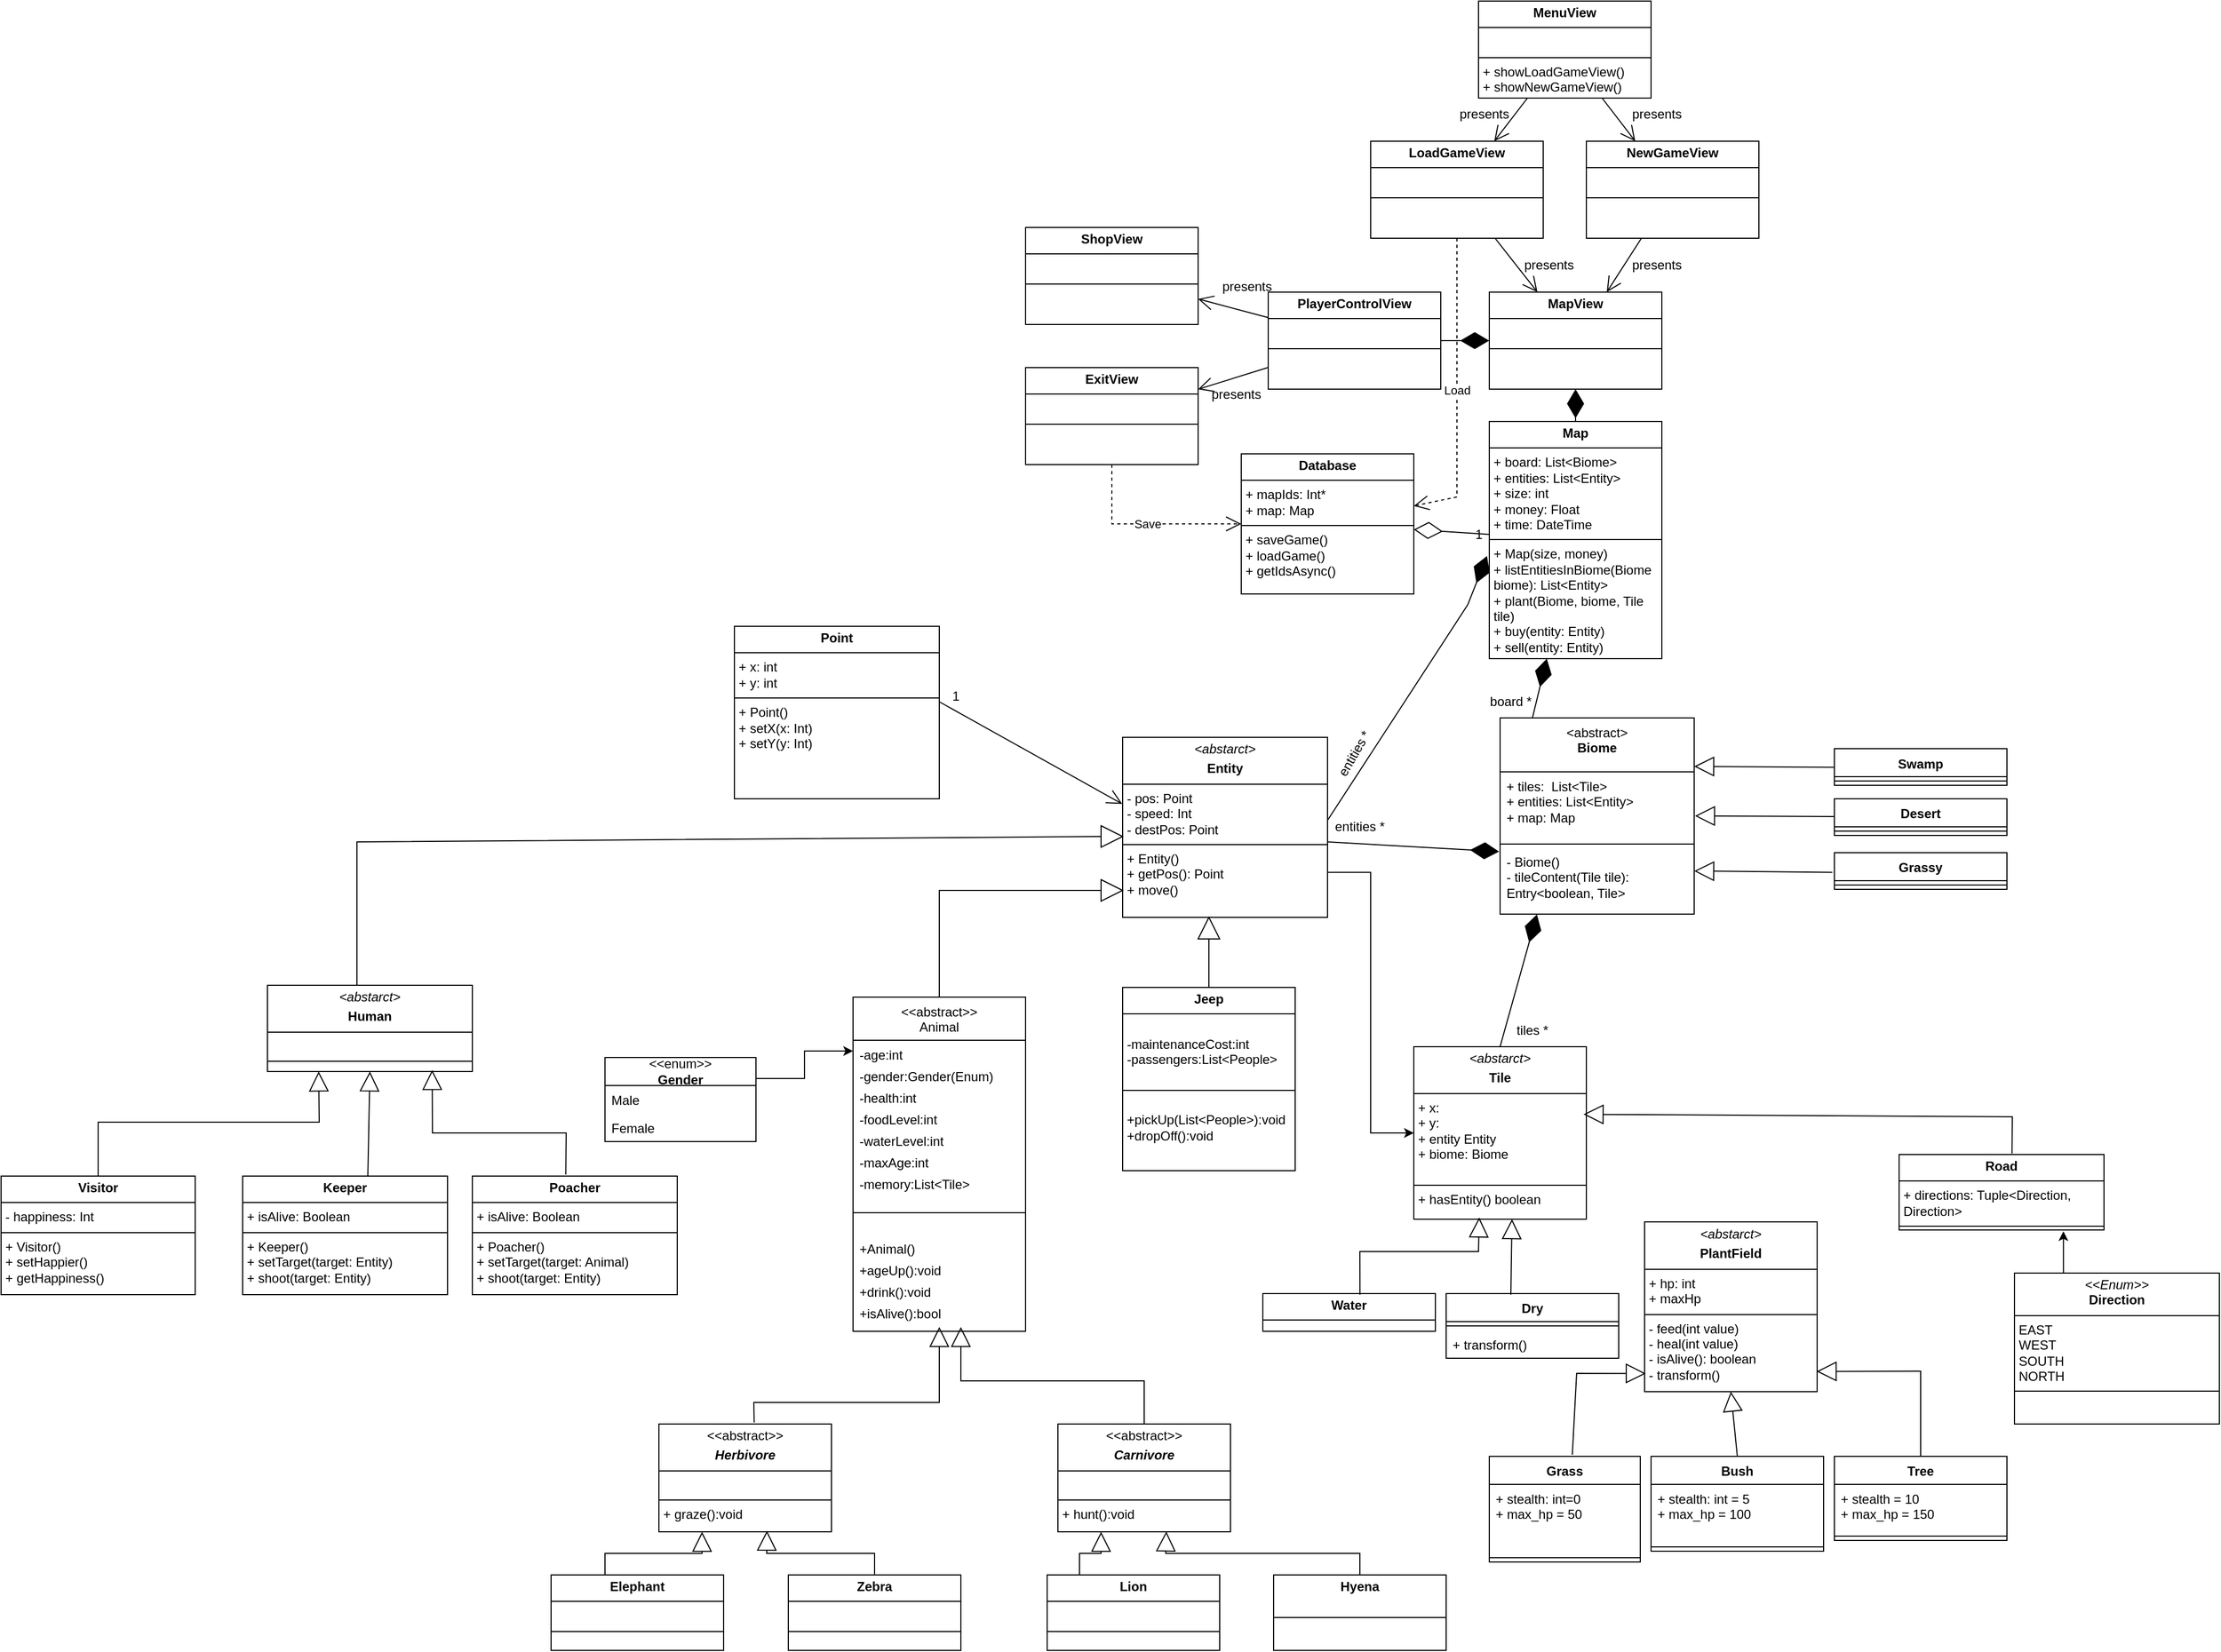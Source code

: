 <mxfile version="26.0.16">
  <diagram name="1 oldal" id="ep9b225kRsbNhc0lqnvG">
    <mxGraphModel dx="2776" dy="1881" grid="1" gridSize="10" guides="1" tooltips="1" connect="1" arrows="1" fold="1" page="1" pageScale="1" pageWidth="827" pageHeight="1169" math="0" shadow="0">
      <root>
        <mxCell id="0" />
        <mxCell id="1" parent="0" />
        <mxCell id="odKOxgNMxmCA9S5rexNY-2" value="&lt;p style=&quot;margin:0px;margin-top:4px;text-align:center;&quot;&gt;&lt;b&gt;Map&lt;/b&gt;&lt;/p&gt;&lt;hr size=&quot;1&quot; style=&quot;border-style:solid;&quot;&gt;&lt;p style=&quot;margin:0px;margin-left:4px;&quot;&gt;+ board: List&amp;lt;Biome&amp;gt;&lt;/p&gt;&lt;p style=&quot;margin:0px;margin-left:4px;&quot;&gt;+ entities: List&amp;lt;Entity&amp;gt;&lt;/p&gt;&lt;p style=&quot;margin:0px;margin-left:4px;&quot;&gt;+ size: int&lt;/p&gt;&lt;p style=&quot;margin:0px;margin-left:4px;&quot;&gt;+ money: Float&lt;/p&gt;&lt;p style=&quot;margin:0px;margin-left:4px;&quot;&gt;+ time: DateTime&lt;/p&gt;&lt;hr size=&quot;1&quot; style=&quot;border-style:solid;&quot;&gt;&lt;p style=&quot;margin:0px;margin-left:4px;&quot;&gt;+ Map(size, money)&lt;/p&gt;&lt;p style=&quot;margin:0px;margin-left:4px;&quot;&gt;+ listEntitiesInBiome(Biome biome): List&amp;lt;Entity&amp;gt;&lt;/p&gt;&lt;p style=&quot;margin:0px;margin-left:4px;&quot;&gt;+ plant(Biome, biome, Tile tile)&lt;/p&gt;&lt;p style=&quot;margin:0px;margin-left:4px;&quot;&gt;+ buy(entity: Entity)&lt;/p&gt;&lt;p style=&quot;margin:0px;margin-left:4px;&quot;&gt;+ sell(entity: Entity)&lt;/p&gt;" style="verticalAlign=top;align=left;overflow=fill;html=1;whiteSpace=wrap;" parent="1" vertex="1">
          <mxGeometry x="150" y="-110" width="160" height="220" as="geometry" />
        </mxCell>
        <mxCell id="odKOxgNMxmCA9S5rexNY-7" value="&lt;span style=&quot;font-weight: normal;&quot;&gt;&amp;lt;abstract&amp;gt;&lt;/span&gt;&lt;div&gt;Biome&lt;/div&gt;" style="swimlane;fontStyle=1;align=center;verticalAlign=top;childLayout=stackLayout;horizontal=1;startSize=50;horizontalStack=0;resizeParent=1;resizeParentMax=0;resizeLast=0;collapsible=1;marginBottom=0;whiteSpace=wrap;html=1;" parent="1" vertex="1">
          <mxGeometry x="160" y="165" width="180" height="182" as="geometry" />
        </mxCell>
        <mxCell id="odKOxgNMxmCA9S5rexNY-40" value="" style="endArrow=diamondThin;endFill=1;endSize=24;html=1;rounded=0;" parent="odKOxgNMxmCA9S5rexNY-7" edge="1" target="odKOxgNMxmCA9S5rexNY-2">
          <mxGeometry width="160" relative="1" as="geometry">
            <mxPoint x="30" as="sourcePoint" />
            <mxPoint x="30" y="-75" as="targetPoint" />
          </mxGeometry>
        </mxCell>
        <mxCell id="odKOxgNMxmCA9S5rexNY-8" value="+ tiles:&amp;nbsp; List&amp;lt;Tile&amp;gt;&lt;div&gt;+ entities: List&amp;lt;Entity&amp;gt;&lt;/div&gt;&lt;div&gt;+ map: Map&lt;br&gt;&lt;div&gt;&amp;nbsp;&lt;/div&gt;&lt;/div&gt;" style="text;strokeColor=none;fillColor=none;align=left;verticalAlign=top;spacingLeft=4;spacingRight=4;overflow=hidden;rotatable=0;points=[[0,0.5],[1,0.5]];portConstraint=eastwest;whiteSpace=wrap;html=1;" parent="odKOxgNMxmCA9S5rexNY-7" vertex="1">
          <mxGeometry y="50" width="180" height="64" as="geometry" />
        </mxCell>
        <mxCell id="odKOxgNMxmCA9S5rexNY-9" value="" style="line;strokeWidth=1;fillColor=none;align=left;verticalAlign=middle;spacingTop=-1;spacingLeft=3;spacingRight=3;rotatable=0;labelPosition=right;points=[];portConstraint=eastwest;strokeColor=inherit;" parent="odKOxgNMxmCA9S5rexNY-7" vertex="1">
          <mxGeometry y="114" width="180" height="6" as="geometry" />
        </mxCell>
        <mxCell id="odKOxgNMxmCA9S5rexNY-10" value="&lt;div&gt;- Biome()&lt;/div&gt;- tileContent(Tile tile): Entry&amp;lt;boolean, Tile&amp;gt;&lt;div&gt;&lt;div&gt;&lt;div&gt;&lt;br&gt;&lt;/div&gt;&lt;/div&gt;&lt;/div&gt;" style="text;strokeColor=none;fillColor=none;align=left;verticalAlign=top;spacingLeft=4;spacingRight=4;overflow=hidden;rotatable=0;points=[[0,0.5],[1,0.5]];portConstraint=eastwest;whiteSpace=wrap;html=1;" parent="odKOxgNMxmCA9S5rexNY-7" vertex="1">
          <mxGeometry y="120" width="180" height="62" as="geometry" />
        </mxCell>
        <mxCell id="odKOxgNMxmCA9S5rexNY-11" value="Grassy" style="swimlane;fontStyle=1;align=center;verticalAlign=top;childLayout=stackLayout;horizontal=1;startSize=26;horizontalStack=0;resizeParent=1;resizeParentMax=0;resizeLast=0;collapsible=1;marginBottom=0;whiteSpace=wrap;html=1;" parent="1" vertex="1">
          <mxGeometry x="470" y="290" width="160" height="34" as="geometry" />
        </mxCell>
        <mxCell id="odKOxgNMxmCA9S5rexNY-13" value="" style="line;strokeWidth=1;fillColor=none;align=left;verticalAlign=middle;spacingTop=-1;spacingLeft=3;spacingRight=3;rotatable=0;labelPosition=right;points=[];portConstraint=eastwest;strokeColor=inherit;" parent="odKOxgNMxmCA9S5rexNY-11" vertex="1">
          <mxGeometry y="26" width="160" height="8" as="geometry" />
        </mxCell>
        <mxCell id="odKOxgNMxmCA9S5rexNY-15" value="Desert" style="swimlane;fontStyle=1;align=center;verticalAlign=top;childLayout=stackLayout;horizontal=1;startSize=26;horizontalStack=0;resizeParent=1;resizeParentMax=0;resizeLast=0;collapsible=1;marginBottom=0;whiteSpace=wrap;html=1;" parent="1" vertex="1">
          <mxGeometry x="470" y="240" width="160" height="34" as="geometry">
            <mxRectangle x="470" y="240" width="80" height="30" as="alternateBounds" />
          </mxGeometry>
        </mxCell>
        <mxCell id="odKOxgNMxmCA9S5rexNY-17" value="" style="line;strokeWidth=1;fillColor=none;align=left;verticalAlign=middle;spacingTop=-1;spacingLeft=3;spacingRight=3;rotatable=0;labelPosition=right;points=[];portConstraint=eastwest;strokeColor=inherit;" parent="odKOxgNMxmCA9S5rexNY-15" vertex="1">
          <mxGeometry y="26" width="160" height="8" as="geometry" />
        </mxCell>
        <mxCell id="odKOxgNMxmCA9S5rexNY-19" value="Swamp" style="swimlane;fontStyle=1;align=center;verticalAlign=top;childLayout=stackLayout;horizontal=1;startSize=26;horizontalStack=0;resizeParent=1;resizeParentMax=0;resizeLast=0;collapsible=1;marginBottom=0;whiteSpace=wrap;html=1;" parent="1" vertex="1">
          <mxGeometry x="470" y="193.5" width="160" height="34" as="geometry" />
        </mxCell>
        <mxCell id="odKOxgNMxmCA9S5rexNY-21" value="" style="line;strokeWidth=1;fillColor=none;align=left;verticalAlign=middle;spacingTop=-1;spacingLeft=3;spacingRight=3;rotatable=0;labelPosition=right;points=[];portConstraint=eastwest;strokeColor=inherit;" parent="odKOxgNMxmCA9S5rexNY-19" vertex="1">
          <mxGeometry y="26" width="160" height="8" as="geometry" />
        </mxCell>
        <mxCell id="odKOxgNMxmCA9S5rexNY-26" value="&lt;p style=&quot;margin:0px;margin-top:4px;text-align:center;&quot;&gt;&lt;i style=&quot;background-color: transparent; color: light-dark(rgb(0, 0, 0), rgb(255, 255, 255));&quot;&gt;&amp;lt;abstarct&amp;gt;&lt;/i&gt;&lt;/p&gt;&lt;p style=&quot;margin:0px;margin-top:4px;text-align:center;&quot;&gt;&lt;b&gt;Tile&lt;/b&gt;&lt;/p&gt;&lt;hr size=&quot;1&quot; style=&quot;border-style:solid;&quot;&gt;&lt;p style=&quot;margin:0px;margin-left:4px;&quot;&gt;+ x:&amp;nbsp;&lt;/p&gt;&lt;p style=&quot;margin:0px;margin-left:4px;&quot;&gt;+ y:&amp;nbsp;&lt;/p&gt;&lt;p style=&quot;margin:0px;margin-left:4px;&quot;&gt;+ entity Entity&lt;/p&gt;&lt;p style=&quot;margin:0px;margin-left:4px;&quot;&gt;+ biome: Biome&lt;/p&gt;&lt;p style=&quot;margin:0px;margin-left:4px;&quot;&gt;&lt;br&gt;&lt;/p&gt;&lt;hr size=&quot;1&quot; style=&quot;border-style:solid;&quot;&gt;&lt;p style=&quot;margin:0px;margin-left:4px;&quot;&gt;+ hasEntity() boolean&lt;span style=&quot;background-color: transparent; color: light-dark(rgb(0, 0, 0), rgb(255, 255, 255));&quot;&gt;&amp;nbsp;&lt;/span&gt;&lt;/p&gt;" style="verticalAlign=top;align=left;overflow=fill;html=1;whiteSpace=wrap;" parent="1" vertex="1">
          <mxGeometry x="80" y="470" width="160" height="160" as="geometry" />
        </mxCell>
        <mxCell id="odKOxgNMxmCA9S5rexNY-27" value="&lt;p style=&quot;margin:0px;margin-top:4px;text-align:center;&quot;&gt;&lt;i style=&quot;background-color: transparent; color: light-dark(rgb(0, 0, 0), rgb(255, 255, 255));&quot;&gt;&amp;lt;abstarct&amp;gt;&lt;/i&gt;&lt;/p&gt;&lt;p style=&quot;margin:0px;margin-top:4px;text-align:center;&quot;&gt;&lt;b&gt;PlantField&lt;/b&gt;&lt;/p&gt;&lt;hr size=&quot;1&quot; style=&quot;border-style:solid;&quot;&gt;&lt;p style=&quot;margin:0px;margin-left:4px;&quot;&gt;+ hp: int&lt;/p&gt;&lt;p style=&quot;margin:0px;margin-left:4px;&quot;&gt;+ maxHp&lt;/p&gt;&lt;hr size=&quot;1&quot; style=&quot;border-style:solid;&quot;&gt;&lt;p style=&quot;margin:0px;margin-left:4px;&quot;&gt;- feed(int value)&lt;/p&gt;&lt;p style=&quot;margin:0px;margin-left:4px;&quot;&gt;- heal(int value)&lt;/p&gt;&lt;p style=&quot;margin:0px;margin-left:4px;&quot;&gt;- isAlive(): boolean&lt;/p&gt;&lt;p style=&quot;margin:0px;margin-left:4px;&quot;&gt;- transform()&lt;/p&gt;&lt;p style=&quot;margin:0px;margin-left:4px;&quot;&gt;&amp;nbsp;&lt;/p&gt;&lt;p style=&quot;margin:0px;margin-left:4px;&quot;&gt;&lt;br&gt;&lt;/p&gt;" style="verticalAlign=top;align=left;overflow=fill;html=1;whiteSpace=wrap;" parent="1" vertex="1">
          <mxGeometry x="294" y="632.5" width="160" height="157.5" as="geometry" />
        </mxCell>
        <mxCell id="odKOxgNMxmCA9S5rexNY-29" value="&lt;p style=&quot;margin:0px;margin-top:4px;text-align:center;&quot;&gt;&lt;b&gt;Water&lt;/b&gt;&lt;/p&gt;&lt;hr size=&quot;1&quot; style=&quot;border-style:solid;&quot;&gt;&lt;p style=&quot;margin:0px;margin-left:4px;&quot;&gt;&lt;/p&gt;&lt;p style=&quot;margin:0px;margin-left:4px;&quot;&gt;&lt;br&gt;&lt;/p&gt;" style="verticalAlign=top;align=left;overflow=fill;html=1;whiteSpace=wrap;" parent="1" vertex="1">
          <mxGeometry x="-60" y="699" width="160" height="35" as="geometry" />
        </mxCell>
        <mxCell id="odKOxgNMxmCA9S5rexNY-30" value="Dry" style="swimlane;fontStyle=1;align=center;verticalAlign=top;childLayout=stackLayout;horizontal=1;startSize=26;horizontalStack=0;resizeParent=1;resizeParentMax=0;resizeLast=0;collapsible=1;marginBottom=0;whiteSpace=wrap;html=1;" parent="1" vertex="1">
          <mxGeometry x="110" y="699" width="160" height="60" as="geometry" />
        </mxCell>
        <mxCell id="odKOxgNMxmCA9S5rexNY-32" value="" style="line;strokeWidth=1;fillColor=none;align=left;verticalAlign=middle;spacingTop=-1;spacingLeft=3;spacingRight=3;rotatable=0;labelPosition=right;points=[];portConstraint=eastwest;strokeColor=inherit;" parent="odKOxgNMxmCA9S5rexNY-30" vertex="1">
          <mxGeometry y="26" width="160" height="8" as="geometry" />
        </mxCell>
        <mxCell id="odKOxgNMxmCA9S5rexNY-33" value="+ transform()" style="text;strokeColor=none;fillColor=none;align=left;verticalAlign=top;spacingLeft=4;spacingRight=4;overflow=hidden;rotatable=0;points=[[0,0.5],[1,0.5]];portConstraint=eastwest;whiteSpace=wrap;html=1;" parent="odKOxgNMxmCA9S5rexNY-30" vertex="1">
          <mxGeometry y="34" width="160" height="26" as="geometry" />
        </mxCell>
        <mxCell id="odKOxgNMxmCA9S5rexNY-39" value="" style="endArrow=diamondThin;endFill=1;endSize=24;html=1;rounded=0;exitX=0.5;exitY=0;exitDx=0;exitDy=0;entryX=0.19;entryY=1.005;entryDx=0;entryDy=0;entryPerimeter=0;" parent="1" source="odKOxgNMxmCA9S5rexNY-26" target="odKOxgNMxmCA9S5rexNY-10" edge="1">
          <mxGeometry width="160" relative="1" as="geometry">
            <mxPoint x="180" y="360" as="sourcePoint" />
            <mxPoint x="320" y="245" as="targetPoint" />
          </mxGeometry>
        </mxCell>
        <mxCell id="gPjoeom-E5kTU239pR5F-1" value="Grass" style="swimlane;fontStyle=1;align=center;verticalAlign=top;childLayout=stackLayout;horizontal=1;startSize=26;horizontalStack=0;resizeParent=1;resizeParentMax=0;resizeLast=0;collapsible=1;marginBottom=0;whiteSpace=wrap;html=1;" parent="1" vertex="1">
          <mxGeometry x="150" y="850" width="140" height="98" as="geometry" />
        </mxCell>
        <mxCell id="gPjoeom-E5kTU239pR5F-2" value="+ stealth: int=0&lt;div&gt;+ max_hp = 50&lt;/div&gt;" style="text;strokeColor=none;fillColor=none;align=left;verticalAlign=top;spacingLeft=4;spacingRight=4;overflow=hidden;rotatable=0;points=[[0,0.5],[1,0.5]];portConstraint=eastwest;whiteSpace=wrap;html=1;" parent="gPjoeom-E5kTU239pR5F-1" vertex="1">
          <mxGeometry y="26" width="140" height="64" as="geometry" />
        </mxCell>
        <mxCell id="gPjoeom-E5kTU239pR5F-3" value="" style="line;strokeWidth=1;fillColor=none;align=left;verticalAlign=middle;spacingTop=-1;spacingLeft=3;spacingRight=3;rotatable=0;labelPosition=right;points=[];portConstraint=eastwest;strokeColor=inherit;" parent="gPjoeom-E5kTU239pR5F-1" vertex="1">
          <mxGeometry y="90" width="140" height="8" as="geometry" />
        </mxCell>
        <mxCell id="gPjoeom-E5kTU239pR5F-5" value="Bush" style="swimlane;fontStyle=1;align=center;verticalAlign=top;childLayout=stackLayout;horizontal=1;startSize=26;horizontalStack=0;resizeParent=1;resizeParentMax=0;resizeLast=0;collapsible=1;marginBottom=0;whiteSpace=wrap;html=1;" parent="1" vertex="1">
          <mxGeometry x="300" y="850" width="160" height="88" as="geometry" />
        </mxCell>
        <mxCell id="gPjoeom-E5kTU239pR5F-6" value="+ stealth: int = 5&lt;div&gt;+ max_hp = 100&lt;/div&gt;" style="text;strokeColor=none;fillColor=none;align=left;verticalAlign=top;spacingLeft=4;spacingRight=4;overflow=hidden;rotatable=0;points=[[0,0.5],[1,0.5]];portConstraint=eastwest;whiteSpace=wrap;html=1;" parent="gPjoeom-E5kTU239pR5F-5" vertex="1">
          <mxGeometry y="26" width="160" height="54" as="geometry" />
        </mxCell>
        <mxCell id="gPjoeom-E5kTU239pR5F-7" value="" style="line;strokeWidth=1;fillColor=none;align=left;verticalAlign=middle;spacingTop=-1;spacingLeft=3;spacingRight=3;rotatable=0;labelPosition=right;points=[];portConstraint=eastwest;strokeColor=inherit;" parent="gPjoeom-E5kTU239pR5F-5" vertex="1">
          <mxGeometry y="80" width="160" height="8" as="geometry" />
        </mxCell>
        <mxCell id="gPjoeom-E5kTU239pR5F-9" value="Tree" style="swimlane;fontStyle=1;align=center;verticalAlign=top;childLayout=stackLayout;horizontal=1;startSize=26;horizontalStack=0;resizeParent=1;resizeParentMax=0;resizeLast=0;collapsible=1;marginBottom=0;whiteSpace=wrap;html=1;" parent="1" vertex="1">
          <mxGeometry x="470" y="850" width="160" height="78" as="geometry" />
        </mxCell>
        <mxCell id="gPjoeom-E5kTU239pR5F-10" value="+ stealth = 10&lt;div&gt;+ max_hp = 150&lt;/div&gt;" style="text;strokeColor=none;fillColor=none;align=left;verticalAlign=top;spacingLeft=4;spacingRight=4;overflow=hidden;rotatable=0;points=[[0,0.5],[1,0.5]];portConstraint=eastwest;whiteSpace=wrap;html=1;" parent="gPjoeom-E5kTU239pR5F-9" vertex="1">
          <mxGeometry y="26" width="160" height="44" as="geometry" />
        </mxCell>
        <mxCell id="gPjoeom-E5kTU239pR5F-11" value="" style="line;strokeWidth=1;fillColor=none;align=left;verticalAlign=middle;spacingTop=-1;spacingLeft=3;spacingRight=3;rotatable=0;labelPosition=right;points=[];portConstraint=eastwest;strokeColor=inherit;" parent="gPjoeom-E5kTU239pR5F-9" vertex="1">
          <mxGeometry y="70" width="160" height="8" as="geometry" />
        </mxCell>
        <mxCell id="jo2Joi-jsEzWObLivGeN-77" style="edgeStyle=orthogonalEdgeStyle;rounded=0;orthogonalLoop=1;jettySize=auto;html=1;exitX=1;exitY=0.75;exitDx=0;exitDy=0;entryX=0;entryY=0.5;entryDx=0;entryDy=0;" parent="1" source="4IW04uMM6fYaThRrs5CO-7" target="odKOxgNMxmCA9S5rexNY-26" edge="1">
          <mxGeometry relative="1" as="geometry" />
        </mxCell>
        <mxCell id="4IW04uMM6fYaThRrs5CO-7" value="&lt;p style=&quot;margin:0px;margin-top:4px;text-align:center;&quot;&gt;&lt;i&gt;&amp;lt;abstarct&amp;gt;&lt;/i&gt;&lt;/p&gt;&lt;p style=&quot;margin:0px;margin-top:4px;text-align:center;&quot;&gt;&lt;b&gt;Entity&lt;/b&gt;&lt;/p&gt;&lt;hr size=&quot;1&quot; style=&quot;border-style:solid;&quot;&gt;&lt;p style=&quot;margin:0px;margin-left:4px;&quot;&gt;- pos: Point&lt;/p&gt;&lt;p style=&quot;margin:0px;margin-left:4px;&quot;&gt;- speed: Int&lt;/p&gt;&lt;p style=&quot;margin:0px;margin-left:4px;&quot;&gt;- destPos: Point&lt;/p&gt;&lt;hr size=&quot;1&quot; style=&quot;border-style:solid;&quot;&gt;&lt;p style=&quot;margin:0px;margin-left:4px;&quot;&gt;+ Entity()&lt;/p&gt;&lt;p style=&quot;margin:0px;margin-left:4px;&quot;&gt;+ getPos(): Point&lt;br&gt;&lt;/p&gt;&lt;p style=&quot;margin:0px;margin-left:4px;&quot;&gt;+ move()&lt;/p&gt;" style="verticalAlign=top;align=left;overflow=fill;html=1;whiteSpace=wrap;" parent="1" vertex="1">
          <mxGeometry x="-190" y="183" width="190" height="167" as="geometry" />
        </mxCell>
        <mxCell id="4IW04uMM6fYaThRrs5CO-8" value="&lt;p style=&quot;margin:0px;margin-top:4px;text-align:center;&quot;&gt;&lt;i&gt;&amp;lt;abstarct&amp;gt;&lt;/i&gt;&lt;b&gt;&lt;/b&gt;&lt;/p&gt;&lt;p style=&quot;margin:0px;margin-top:4px;text-align:center;&quot;&gt;&lt;b&gt;Human&lt;/b&gt;&lt;/p&gt;&lt;hr size=&quot;1&quot; style=&quot;border-style:solid;&quot;&gt;&lt;p style=&quot;margin:0px;margin-left:4px;&quot;&gt;&lt;br&gt;&lt;/p&gt;&lt;hr size=&quot;1&quot; style=&quot;border-style:solid;&quot;&gt;&lt;p style=&quot;margin:0px;margin-left:4px;&quot;&gt;&lt;br&gt;&lt;/p&gt;" style="verticalAlign=top;align=left;overflow=fill;html=1;whiteSpace=wrap;" parent="1" vertex="1">
          <mxGeometry x="-983" y="413" width="190" height="80" as="geometry" />
        </mxCell>
        <mxCell id="4IW04uMM6fYaThRrs5CO-9" value="&lt;p style=&quot;margin:0px;margin-top:4px;text-align:center;&quot;&gt;&lt;b&gt;Visitor&lt;/b&gt;&lt;/p&gt;&lt;hr size=&quot;1&quot; style=&quot;border-style:solid;&quot;&gt;&lt;p style=&quot;margin:0px;margin-left:4px;&quot;&gt;- happiness: Int&lt;br&gt;&lt;/p&gt;&lt;hr size=&quot;1&quot; style=&quot;border-style:solid;&quot;&gt;&lt;p style=&quot;margin:0px;margin-left:4px;&quot;&gt;+ Visitor()&lt;/p&gt;&lt;p style=&quot;margin:0px;margin-left:4px;&quot;&gt;+ setHappier()&lt;/p&gt;&lt;p style=&quot;margin:0px;margin-left:4px;&quot;&gt;+ getHappiness()&lt;/p&gt;" style="verticalAlign=top;align=left;overflow=fill;html=1;whiteSpace=wrap;" parent="1" vertex="1">
          <mxGeometry x="-1230" y="590" width="180" height="110" as="geometry" />
        </mxCell>
        <mxCell id="4IW04uMM6fYaThRrs5CO-10" value="&lt;p style=&quot;margin:0px;margin-top:4px;text-align:center;&quot;&gt;&lt;b&gt;Keeper&lt;/b&gt;&lt;/p&gt;&lt;hr size=&quot;1&quot; style=&quot;border-style:solid;&quot;&gt;&lt;p style=&quot;margin:0px;margin-left:4px;&quot;&gt;+ isAlive: Boolean&lt;br&gt;&lt;/p&gt;&lt;hr size=&quot;1&quot; style=&quot;border-style:solid;&quot;&gt;&lt;p style=&quot;margin:0px;margin-left:4px;&quot;&gt;+ Keeper()&lt;br&gt;+ setTarget(target: Entity)&lt;/p&gt;&lt;p style=&quot;margin:0px;margin-left:4px;&quot;&gt;+ shoot(target: Entity)&lt;/p&gt;" style="verticalAlign=top;align=left;overflow=fill;html=1;whiteSpace=wrap;" parent="1" vertex="1">
          <mxGeometry x="-1006" y="590" width="190" height="110" as="geometry" />
        </mxCell>
        <mxCell id="4IW04uMM6fYaThRrs5CO-11" value="&lt;p style=&quot;margin:0px;margin-top:4px;text-align:center;&quot;&gt;&lt;b&gt;Poacher&lt;/b&gt;&lt;/p&gt;&lt;hr size=&quot;1&quot; style=&quot;border-style:solid;&quot;&gt;&lt;p style=&quot;margin:0px;margin-left:4px;&quot;&gt;+ isAlive: Boolean&lt;br&gt;&lt;/p&gt;&lt;hr size=&quot;1&quot; style=&quot;border-style:solid;&quot;&gt;&lt;p style=&quot;margin:0px;margin-left:4px;&quot;&gt;+ Poacher()&lt;br&gt;+ setTarget(target: Animal)&lt;/p&gt;&lt;p style=&quot;margin:0px;margin-left:4px;&quot;&gt;+ shoot(target: Entity)&lt;/p&gt;" style="verticalAlign=top;align=left;overflow=fill;html=1;whiteSpace=wrap;" parent="1" vertex="1">
          <mxGeometry x="-793" y="590" width="190" height="110" as="geometry" />
        </mxCell>
        <mxCell id="4IW04uMM6fYaThRrs5CO-12" value="&lt;p style=&quot;margin:0px;margin-top:4px;text-align:center;&quot;&gt;&lt;b&gt;Point&lt;/b&gt;&lt;/p&gt;&lt;hr size=&quot;1&quot; style=&quot;border-style:solid;&quot;&gt;&lt;p style=&quot;margin:0px;margin-left:4px;&quot;&gt;+ x: int&lt;br&gt;&lt;/p&gt;&lt;p style=&quot;margin:0px;margin-left:4px;&quot;&gt;+ y: int&lt;/p&gt;&lt;hr size=&quot;1&quot; style=&quot;border-style:solid;&quot;&gt;&lt;p style=&quot;margin:0px;margin-left:4px;&quot;&gt;+ Point()&lt;/p&gt;&lt;p style=&quot;margin:0px;margin-left:4px;&quot;&gt;+ setX(x: Int)&lt;/p&gt;&lt;p style=&quot;margin:0px;margin-left:4px;&quot;&gt;+ setY(y: Int)&lt;/p&gt;" style="verticalAlign=top;align=left;overflow=fill;html=1;whiteSpace=wrap;" parent="1" vertex="1">
          <mxGeometry x="-550" y="80" width="190" height="160" as="geometry" />
        </mxCell>
        <mxCell id="4IW04uMM6fYaThRrs5CO-13" value="" style="endArrow=diamondThin;endFill=1;endSize=24;html=1;rounded=0;entryX=-0.013;entryY=0.567;entryDx=0;entryDy=0;entryPerimeter=0;" parent="1" target="odKOxgNMxmCA9S5rexNY-2" edge="1">
          <mxGeometry width="160" relative="1" as="geometry">
            <mxPoint y="260" as="sourcePoint" />
            <mxPoint x="160" y="260" as="targetPoint" />
            <Array as="points">
              <mxPoint x="130" y="60" />
            </Array>
          </mxGeometry>
        </mxCell>
        <mxCell id="4IW04uMM6fYaThRrs5CO-19" value="" style="endArrow=open;endFill=1;endSize=12;html=1;rounded=0;entryX=-0.002;entryY=0.37;entryDx=0;entryDy=0;entryPerimeter=0;" parent="1" target="4IW04uMM6fYaThRrs5CO-7" edge="1">
          <mxGeometry width="160" relative="1" as="geometry">
            <mxPoint x="-360" y="150" as="sourcePoint" />
            <mxPoint x="-200" y="150" as="targetPoint" />
          </mxGeometry>
        </mxCell>
        <mxCell id="4IW04uMM6fYaThRrs5CO-50" value="&lt;&lt;abstract&gt;&gt;&#xa;Animal&#xa;" style="swimlane;fontStyle=0;align=center;verticalAlign=top;childLayout=stackLayout;horizontal=1;startSize=40;horizontalStack=0;resizeParent=1;resizeLast=0;collapsible=1;marginBottom=0;rounded=0;shadow=0;strokeWidth=1;" parent="1" vertex="1">
          <mxGeometry x="-440" y="424" width="160" height="310" as="geometry">
            <mxRectangle x="550" y="140" width="160" height="26" as="alternateBounds" />
          </mxGeometry>
        </mxCell>
        <mxCell id="4IW04uMM6fYaThRrs5CO-51" value="-age:int" style="text;align=left;verticalAlign=top;spacingLeft=4;spacingRight=4;overflow=hidden;rotatable=0;points=[[0,0.5],[1,0.5]];portConstraint=eastwest;rounded=0;shadow=0;html=0;" parent="4IW04uMM6fYaThRrs5CO-50" vertex="1">
          <mxGeometry y="40" width="160" height="20" as="geometry" />
        </mxCell>
        <mxCell id="4IW04uMM6fYaThRrs5CO-52" value="-gender:Gender(Enum)" style="text;align=left;verticalAlign=top;spacingLeft=4;spacingRight=4;overflow=hidden;rotatable=0;points=[[0,0.5],[1,0.5]];portConstraint=eastwest;rounded=0;shadow=0;html=0;" parent="4IW04uMM6fYaThRrs5CO-50" vertex="1">
          <mxGeometry y="60" width="160" height="20" as="geometry" />
        </mxCell>
        <mxCell id="4IW04uMM6fYaThRrs5CO-53" value="-health:int" style="text;align=left;verticalAlign=top;spacingLeft=4;spacingRight=4;overflow=hidden;rotatable=0;points=[[0,0.5],[1,0.5]];portConstraint=eastwest;rounded=0;shadow=0;html=0;" parent="4IW04uMM6fYaThRrs5CO-50" vertex="1">
          <mxGeometry y="80" width="160" height="20" as="geometry" />
        </mxCell>
        <mxCell id="4IW04uMM6fYaThRrs5CO-54" value="-foodLevel:int" style="text;align=left;verticalAlign=top;spacingLeft=4;spacingRight=4;overflow=hidden;rotatable=0;points=[[0,0.5],[1,0.5]];portConstraint=eastwest;rounded=0;shadow=0;html=0;" parent="4IW04uMM6fYaThRrs5CO-50" vertex="1">
          <mxGeometry y="100" width="160" height="20" as="geometry" />
        </mxCell>
        <mxCell id="4IW04uMM6fYaThRrs5CO-55" value="-waterLevel:int" style="text;align=left;verticalAlign=top;spacingLeft=4;spacingRight=4;overflow=hidden;rotatable=0;points=[[0,0.5],[1,0.5]];portConstraint=eastwest;rounded=0;shadow=0;html=0;" parent="4IW04uMM6fYaThRrs5CO-50" vertex="1">
          <mxGeometry y="120" width="160" height="20" as="geometry" />
        </mxCell>
        <mxCell id="4IW04uMM6fYaThRrs5CO-56" value="-maxAge:int" style="text;align=left;verticalAlign=top;spacingLeft=4;spacingRight=4;overflow=hidden;rotatable=0;points=[[0,0.5],[1,0.5]];portConstraint=eastwest;rounded=0;shadow=0;html=0;" parent="4IW04uMM6fYaThRrs5CO-50" vertex="1">
          <mxGeometry y="140" width="160" height="20" as="geometry" />
        </mxCell>
        <mxCell id="4IW04uMM6fYaThRrs5CO-57" value="-memory:List&lt;Tile&gt;" style="text;align=left;verticalAlign=top;spacingLeft=4;spacingRight=4;overflow=hidden;rotatable=0;points=[[0,0.5],[1,0.5]];portConstraint=eastwest;rounded=0;shadow=0;html=0;" parent="4IW04uMM6fYaThRrs5CO-50" vertex="1">
          <mxGeometry y="160" width="160" height="20" as="geometry" />
        </mxCell>
        <mxCell id="4IW04uMM6fYaThRrs5CO-58" value="" style="line;html=1;strokeWidth=1;align=left;verticalAlign=middle;spacingTop=-1;spacingLeft=3;spacingRight=3;rotatable=0;labelPosition=right;points=[];portConstraint=eastwest;" parent="4IW04uMM6fYaThRrs5CO-50" vertex="1">
          <mxGeometry y="180" width="160" height="40" as="geometry" />
        </mxCell>
        <mxCell id="jo2Joi-jsEzWObLivGeN-78" value="+Animal()" style="text;align=left;verticalAlign=top;spacingLeft=4;spacingRight=4;overflow=hidden;rotatable=0;points=[[0,0.5],[1,0.5]];portConstraint=eastwest;" parent="4IW04uMM6fYaThRrs5CO-50" vertex="1">
          <mxGeometry y="220" width="160" height="20" as="geometry" />
        </mxCell>
        <mxCell id="4IW04uMM6fYaThRrs5CO-59" value="+ageUp():void" style="text;align=left;verticalAlign=top;spacingLeft=4;spacingRight=4;overflow=hidden;rotatable=0;points=[[0,0.5],[1,0.5]];portConstraint=eastwest;" parent="4IW04uMM6fYaThRrs5CO-50" vertex="1">
          <mxGeometry y="240" width="160" height="20" as="geometry" />
        </mxCell>
        <mxCell id="4IW04uMM6fYaThRrs5CO-60" value="+drink():void" style="text;align=left;verticalAlign=top;spacingLeft=4;spacingRight=4;overflow=hidden;rotatable=0;points=[[0,0.5],[1,0.5]];portConstraint=eastwest;" parent="4IW04uMM6fYaThRrs5CO-50" vertex="1">
          <mxGeometry y="260" width="160" height="20" as="geometry" />
        </mxCell>
        <mxCell id="4IW04uMM6fYaThRrs5CO-61" value="+isAlive():bool" style="text;align=left;verticalAlign=top;spacingLeft=4;spacingRight=4;overflow=hidden;rotatable=0;points=[[0,0.5],[1,0.5]];portConstraint=eastwest;" parent="4IW04uMM6fYaThRrs5CO-50" vertex="1">
          <mxGeometry y="280" width="160" height="20" as="geometry" />
        </mxCell>
        <mxCell id="jo2Joi-jsEzWObLivGeN-62" style="edgeStyle=orthogonalEdgeStyle;rounded=0;orthogonalLoop=1;jettySize=auto;html=1;exitX=1;exitY=0.25;exitDx=0;exitDy=0;entryX=0;entryY=0.5;entryDx=0;entryDy=0;" parent="1" source="4IW04uMM6fYaThRrs5CO-62" target="4IW04uMM6fYaThRrs5CO-51" edge="1">
          <mxGeometry relative="1" as="geometry" />
        </mxCell>
        <mxCell id="4IW04uMM6fYaThRrs5CO-62" value="&amp;lt;&amp;lt;enum&amp;gt;&amp;gt;&lt;div&gt;&lt;b&gt;Gender&lt;/b&gt;&lt;/div&gt;" style="swimlane;fontStyle=0;childLayout=stackLayout;horizontal=1;startSize=26;fillColor=none;horizontalStack=0;resizeParent=1;resizeParentMax=0;resizeLast=0;collapsible=1;marginBottom=0;whiteSpace=wrap;html=1;" parent="1" vertex="1">
          <mxGeometry x="-670" y="480" width="140" height="78" as="geometry" />
        </mxCell>
        <mxCell id="4IW04uMM6fYaThRrs5CO-63" value="Male" style="text;strokeColor=none;fillColor=none;align=left;verticalAlign=top;spacingLeft=4;spacingRight=4;overflow=hidden;rotatable=0;points=[[0,0.5],[1,0.5]];portConstraint=eastwest;whiteSpace=wrap;html=1;" parent="4IW04uMM6fYaThRrs5CO-62" vertex="1">
          <mxGeometry y="26" width="140" height="26" as="geometry" />
        </mxCell>
        <mxCell id="4IW04uMM6fYaThRrs5CO-64" value="Female" style="text;strokeColor=none;fillColor=none;align=left;verticalAlign=top;spacingLeft=4;spacingRight=4;overflow=hidden;rotatable=0;points=[[0,0.5],[1,0.5]];portConstraint=eastwest;whiteSpace=wrap;html=1;" parent="4IW04uMM6fYaThRrs5CO-62" vertex="1">
          <mxGeometry y="52" width="140" height="26" as="geometry" />
        </mxCell>
        <mxCell id="4IW04uMM6fYaThRrs5CO-66" value="&lt;p style=&quot;margin:0px;margin-top:4px;text-align:center;&quot;&gt;&amp;lt;&amp;lt;abstract&amp;gt;&amp;gt;&lt;/p&gt;&lt;p style=&quot;margin:0px;margin-top:4px;text-align:center;&quot;&gt;&lt;i&gt;&lt;b&gt;Herbivore&lt;/b&gt;&lt;/i&gt;&lt;/p&gt;&lt;hr size=&quot;1&quot; style=&quot;border-style:solid;&quot;&gt;&lt;p style=&quot;margin:0px;margin-left:4px;&quot;&gt;&lt;br&gt;&lt;/p&gt;&lt;hr size=&quot;1&quot; style=&quot;border-style:solid;&quot;&gt;&lt;p style=&quot;margin:0px;margin-left:4px;&quot;&gt;+ graze():void&lt;/p&gt;" style="verticalAlign=top;align=left;overflow=fill;html=1;whiteSpace=wrap;" parent="1" vertex="1">
          <mxGeometry x="-620" y="820" width="160" height="100" as="geometry" />
        </mxCell>
        <mxCell id="4IW04uMM6fYaThRrs5CO-67" value="&lt;p style=&quot;margin:0px;margin-top:4px;text-align:center;&quot;&gt;&amp;lt;&amp;lt;abstract&amp;gt;&amp;gt;&lt;/p&gt;&lt;p style=&quot;margin:0px;margin-top:4px;text-align:center;&quot;&gt;&lt;i&gt;&lt;b&gt;Carnivore&lt;/b&gt;&lt;/i&gt;&lt;/p&gt;&lt;hr size=&quot;1&quot; style=&quot;border-style:solid;&quot;&gt;&lt;p style=&quot;margin:0px;margin-left:4px;&quot;&gt;&lt;br&gt;&lt;/p&gt;&lt;hr size=&quot;1&quot; style=&quot;border-style:solid;&quot;&gt;&lt;p style=&quot;margin:0px;margin-left:4px;&quot;&gt;+ hunt():void&lt;/p&gt;" style="verticalAlign=top;align=left;overflow=fill;html=1;whiteSpace=wrap;" parent="1" vertex="1">
          <mxGeometry x="-250" y="820" width="160" height="100" as="geometry" />
        </mxCell>
        <mxCell id="4IW04uMM6fYaThRrs5CO-70" value="&lt;p style=&quot;margin:0px;margin-top:4px;text-align:center;&quot;&gt;&lt;b&gt;Elephant&lt;/b&gt;&lt;/p&gt;&lt;hr size=&quot;1&quot; style=&quot;border-style:solid;&quot;&gt;&lt;p style=&quot;margin:0px;margin-left:4px;&quot;&gt;&lt;br&gt;&lt;/p&gt;&lt;hr size=&quot;1&quot; style=&quot;border-style:solid;&quot;&gt;&lt;p style=&quot;margin:0px;margin-left:4px;&quot;&gt;&lt;br&gt;&lt;/p&gt;" style="verticalAlign=top;align=left;overflow=fill;html=1;whiteSpace=wrap;" parent="1" vertex="1">
          <mxGeometry x="-720" y="960" width="160" height="70" as="geometry" />
        </mxCell>
        <mxCell id="4IW04uMM6fYaThRrs5CO-71" value="&lt;p style=&quot;margin:0px;margin-top:4px;text-align:center;&quot;&gt;&lt;b&gt;Zebra&lt;/b&gt;&lt;/p&gt;&lt;hr size=&quot;1&quot; style=&quot;border-style:solid;&quot;&gt;&lt;p style=&quot;margin:0px;margin-left:4px;&quot;&gt;&lt;br&gt;&lt;/p&gt;&lt;hr size=&quot;1&quot; style=&quot;border-style:solid;&quot;&gt;&lt;p style=&quot;margin:0px;margin-left:4px;&quot;&gt;&lt;br&gt;&lt;/p&gt;" style="verticalAlign=top;align=left;overflow=fill;html=1;whiteSpace=wrap;" parent="1" vertex="1">
          <mxGeometry x="-500" y="960" width="160" height="70" as="geometry" />
        </mxCell>
        <mxCell id="4IW04uMM6fYaThRrs5CO-72" value="&lt;p style=&quot;margin:0px;margin-top:4px;text-align:center;&quot;&gt;&lt;b&gt;Hyena&lt;/b&gt;&lt;/p&gt;&lt;p style=&quot;margin:0px;margin-left:4px;&quot;&gt;&lt;br&gt;&lt;/p&gt;&lt;hr size=&quot;1&quot; style=&quot;border-style:solid;&quot;&gt;&lt;p style=&quot;margin:0px;margin-left:4px;&quot;&gt;&lt;br&gt;&lt;/p&gt;" style="verticalAlign=top;align=left;overflow=fill;html=1;whiteSpace=wrap;" parent="1" vertex="1">
          <mxGeometry x="-50" y="960" width="160" height="70" as="geometry" />
        </mxCell>
        <mxCell id="4IW04uMM6fYaThRrs5CO-73" value="&lt;p style=&quot;margin:0px;margin-top:4px;text-align:center;&quot;&gt;&lt;b&gt;Lion&lt;/b&gt;&lt;/p&gt;&lt;hr size=&quot;1&quot; style=&quot;border-style:solid;&quot;&gt;&lt;p style=&quot;margin:0px;margin-left:4px;&quot;&gt;&lt;br&gt;&lt;/p&gt;&lt;hr size=&quot;1&quot; style=&quot;border-style:solid;&quot;&gt;&lt;p style=&quot;margin:0px;margin-left:4px;&quot;&gt;&lt;br&gt;&lt;/p&gt;" style="verticalAlign=top;align=left;overflow=fill;html=1;whiteSpace=wrap;" parent="1" vertex="1">
          <mxGeometry x="-260" y="960" width="160" height="70" as="geometry" />
        </mxCell>
        <mxCell id="4IW04uMM6fYaThRrs5CO-74" value="" style="endArrow=block;endSize=16;endFill=0;html=1;rounded=0;exitX=0.5;exitY=0;exitDx=0;exitDy=0;entryX=0.25;entryY=1;entryDx=0;entryDy=0;" parent="1" target="4IW04uMM6fYaThRrs5CO-66" edge="1">
          <mxGeometry width="160" relative="1" as="geometry">
            <mxPoint x="-670" y="960" as="sourcePoint" />
            <mxPoint x="-510" y="870" as="targetPoint" />
            <Array as="points">
              <mxPoint x="-670" y="940" />
              <mxPoint x="-580" y="940" />
            </Array>
          </mxGeometry>
        </mxCell>
        <mxCell id="4IW04uMM6fYaThRrs5CO-75" value="" style="endArrow=block;endSize=16;endFill=0;html=1;rounded=0;exitX=0.5;exitY=0;exitDx=0;exitDy=0;entryX=0.25;entryY=1;entryDx=0;entryDy=0;" parent="1" target="4IW04uMM6fYaThRrs5CO-67" edge="1">
          <mxGeometry width="160" relative="1" as="geometry">
            <mxPoint x="-230" y="960" as="sourcePoint" />
            <mxPoint x="-140" y="920" as="targetPoint" />
            <Array as="points">
              <mxPoint x="-230" y="940" />
              <mxPoint x="-210" y="940" />
            </Array>
          </mxGeometry>
        </mxCell>
        <mxCell id="4IW04uMM6fYaThRrs5CO-76" value="" style="endArrow=block;endSize=16;endFill=0;html=1;rounded=0;exitX=0.5;exitY=0;exitDx=0;exitDy=0;entryX=0.626;entryY=0.99;entryDx=0;entryDy=0;entryPerimeter=0;" parent="1" target="4IW04uMM6fYaThRrs5CO-66" edge="1">
          <mxGeometry width="160" relative="1" as="geometry">
            <mxPoint x="-420" y="960" as="sourcePoint" />
            <mxPoint x="-330" y="920" as="targetPoint" />
            <Array as="points">
              <mxPoint x="-420" y="940" />
              <mxPoint x="-520" y="940" />
            </Array>
          </mxGeometry>
        </mxCell>
        <mxCell id="4IW04uMM6fYaThRrs5CO-77" value="" style="endArrow=block;endSize=16;endFill=0;html=1;rounded=0;exitX=0.5;exitY=0;exitDx=0;exitDy=0;entryX=0.628;entryY=0.997;entryDx=0;entryDy=0;entryPerimeter=0;" parent="1" target="4IW04uMM6fYaThRrs5CO-67" edge="1">
          <mxGeometry width="160" relative="1" as="geometry">
            <mxPoint x="30" y="960" as="sourcePoint" />
            <mxPoint x="-70" y="919" as="targetPoint" />
            <Array as="points">
              <mxPoint x="30" y="940" />
              <mxPoint x="-150" y="940" />
            </Array>
          </mxGeometry>
        </mxCell>
        <mxCell id="4IW04uMM6fYaThRrs5CO-78" value="&lt;p style=&quot;margin:0px;margin-top:4px;text-align:center;&quot;&gt;&lt;b&gt;Jeep&lt;/b&gt;&lt;/p&gt;&lt;hr size=&quot;1&quot; style=&quot;border-style:solid;&quot;&gt;&lt;p style=&quot;margin:0px;margin-left:4px;&quot;&gt;&lt;br&gt;&lt;/p&gt;&lt;p style=&quot;margin:0px;margin-left:4px;&quot;&gt;-maintenanceCost:int&lt;/p&gt;&lt;p style=&quot;margin:0px;margin-left:4px;&quot;&gt;-passengers:List&amp;lt;People&amp;gt;&lt;/p&gt;&lt;p style=&quot;margin:0px;margin-left:4px;&quot;&gt;&lt;br&gt;&lt;/p&gt;&lt;hr size=&quot;1&quot; style=&quot;border-style:solid;&quot;&gt;&lt;p style=&quot;margin:0px;margin-left:4px;&quot;&gt;&lt;br&gt;&lt;/p&gt;&lt;p style=&quot;margin:0px;margin-left:4px;&quot;&gt;+pickUp(List&amp;lt;People&amp;gt;):void&lt;/p&gt;&lt;p style=&quot;margin:0px;margin-left:4px;&quot;&gt;+dropOff():void&lt;/p&gt;&lt;p style=&quot;margin:0px;margin-left:4px;&quot;&gt;&lt;br&gt;&lt;/p&gt;" style="verticalAlign=top;align=left;overflow=fill;html=1;whiteSpace=wrap;" parent="1" vertex="1">
          <mxGeometry x="-190" y="415" width="160" height="170" as="geometry" />
        </mxCell>
        <mxCell id="4IW04uMM6fYaThRrs5CO-83" value="" style="endArrow=diamondThin;endFill=1;endSize=24;html=1;rounded=0;entryX=-0.005;entryY=0.065;entryDx=0;entryDy=0;entryPerimeter=0;" parent="1" target="odKOxgNMxmCA9S5rexNY-10" edge="1">
          <mxGeometry width="160" relative="1" as="geometry">
            <mxPoint y="280" as="sourcePoint" />
            <mxPoint x="160" y="280" as="targetPoint" />
          </mxGeometry>
        </mxCell>
        <mxCell id="C4WSW1BXT8Q_LCxrXvv5-1" value="&lt;p style=&quot;margin:0px;margin-top:4px;text-align:center;&quot;&gt;&lt;b&gt;Road&lt;/b&gt;&lt;/p&gt;&lt;hr size=&quot;1&quot; style=&quot;border-style:solid;&quot;&gt;&lt;p style=&quot;margin:0px;margin-left:4px;&quot;&gt;+ directions: Tuple&amp;lt;Direction, Direction&amp;gt;&lt;br&gt;&lt;/p&gt;&lt;hr size=&quot;1&quot; style=&quot;border-style:solid;&quot;&gt;&lt;p style=&quot;margin:0px;margin-left:4px;&quot;&gt;&lt;br&gt;&lt;/p&gt;" style="verticalAlign=top;align=left;overflow=fill;html=1;whiteSpace=wrap;" parent="1" vertex="1">
          <mxGeometry x="530" y="570" width="190" height="70" as="geometry" />
        </mxCell>
        <mxCell id="C4WSW1BXT8Q_LCxrXvv5-3" value="&lt;p style=&quot;margin:0px;margin-top:4px;text-align:center;&quot;&gt;&lt;i&gt;&amp;lt;&amp;lt;Enum&amp;gt;&amp;gt;&lt;/i&gt;&lt;br&gt;&lt;b&gt;Direction&lt;/b&gt;&lt;/p&gt;&lt;hr size=&quot;1&quot; style=&quot;border-style:solid;&quot;&gt;&lt;p style=&quot;margin:0px;margin-left:4px;&quot;&gt;EAST&lt;/p&gt;&lt;p style=&quot;margin:0px;margin-left:4px;&quot;&gt;WEST&lt;/p&gt;&lt;p style=&quot;margin:0px;margin-left:4px;&quot;&gt;SOUTH&lt;/p&gt;&lt;p style=&quot;margin:0px;margin-left:4px;&quot;&gt;NORTH&lt;/p&gt;&lt;hr size=&quot;1&quot; style=&quot;border-style:solid;&quot;&gt;&lt;p style=&quot;margin:0px;margin-left:4px;&quot;&gt;&lt;br&gt;&lt;/p&gt;" style="verticalAlign=top;align=left;overflow=fill;html=1;whiteSpace=wrap;" parent="1" vertex="1">
          <mxGeometry x="637" y="680" width="190" height="140" as="geometry" />
        </mxCell>
        <mxCell id="jo2Joi-jsEzWObLivGeN-38" value="" style="endArrow=none;html=1;rounded=0;entryX=0;entryY=0.5;entryDx=0;entryDy=0;exitX=0.5;exitY=0;exitDx=0;exitDy=0;" parent="1" source="4IW04uMM6fYaThRrs5CO-50" target="jo2Joi-jsEzWObLivGeN-40" edge="1">
          <mxGeometry width="50" height="50" relative="1" as="geometry">
            <mxPoint x="-360" y="420" as="sourcePoint" />
            <mxPoint x="-260" y="330" as="targetPoint" />
            <Array as="points">
              <mxPoint x="-360" y="325" />
            </Array>
          </mxGeometry>
        </mxCell>
        <mxCell id="jo2Joi-jsEzWObLivGeN-40" value="" style="triangle;whiteSpace=wrap;html=1;" parent="1" vertex="1">
          <mxGeometry x="-210" y="315" width="20" height="20" as="geometry" />
        </mxCell>
        <mxCell id="jo2Joi-jsEzWObLivGeN-41" value="" style="endArrow=none;html=1;rounded=0;entryX=0;entryY=0.5;entryDx=0;entryDy=0;" parent="1" target="jo2Joi-jsEzWObLivGeN-42" edge="1">
          <mxGeometry width="50" height="50" relative="1" as="geometry">
            <mxPoint x="-110" y="415" as="sourcePoint" />
            <mxPoint x="-110" y="380" as="targetPoint" />
          </mxGeometry>
        </mxCell>
        <mxCell id="jo2Joi-jsEzWObLivGeN-42" value="" style="triangle;whiteSpace=wrap;html=1;rotation=-90;" parent="1" vertex="1">
          <mxGeometry x="-120" y="350" width="20" height="20" as="geometry" />
        </mxCell>
        <mxCell id="jo2Joi-jsEzWObLivGeN-43" value="" style="endArrow=none;html=1;rounded=0;entryX=0;entryY=0.5;entryDx=0;entryDy=0;" parent="1" target="jo2Joi-jsEzWObLivGeN-44" edge="1">
          <mxGeometry width="50" height="50" relative="1" as="geometry">
            <mxPoint x="-900" y="413" as="sourcePoint" />
            <mxPoint x="-220" y="280" as="targetPoint" />
            <Array as="points">
              <mxPoint x="-900" y="280" />
            </Array>
          </mxGeometry>
        </mxCell>
        <mxCell id="jo2Joi-jsEzWObLivGeN-44" value="" style="triangle;whiteSpace=wrap;html=1;" parent="1" vertex="1">
          <mxGeometry x="-210" y="265" width="20" height="20" as="geometry" />
        </mxCell>
        <mxCell id="jo2Joi-jsEzWObLivGeN-56" value="" style="endArrow=block;endSize=16;endFill=0;html=1;rounded=0;exitX=0.552;exitY=-0.014;exitDx=0;exitDy=0;exitPerimeter=0;" parent="1" source="4IW04uMM6fYaThRrs5CO-66" edge="1">
          <mxGeometry x="-0.125" width="160" relative="1" as="geometry">
            <mxPoint x="-550" y="780" as="sourcePoint" />
            <mxPoint x="-360" y="730" as="targetPoint" />
            <Array as="points">
              <mxPoint x="-532" y="800" />
              <mxPoint x="-360" y="800" />
            </Array>
            <mxPoint as="offset" />
          </mxGeometry>
        </mxCell>
        <mxCell id="jo2Joi-jsEzWObLivGeN-57" value="" style="endArrow=block;endSize=16;endFill=0;html=1;rounded=0;exitX=0.5;exitY=0;exitDx=0;exitDy=0;" parent="1" source="4IW04uMM6fYaThRrs5CO-67" edge="1">
          <mxGeometry x="-0.125" width="160" relative="1" as="geometry">
            <mxPoint x="-272" y="799" as="sourcePoint" />
            <mxPoint x="-340" y="730" as="targetPoint" />
            <Array as="points">
              <mxPoint x="-170" y="780" />
              <mxPoint x="-340" y="780" />
            </Array>
            <mxPoint as="offset" />
          </mxGeometry>
        </mxCell>
        <mxCell id="jo2Joi-jsEzWObLivGeN-58" value="&lt;span style=&quot;color: rgba(0, 0, 0, 0); font-family: monospace; font-size: 0px; text-align: start; background-color: rgb(251, 251, 251);&quot;&gt;%3CmxGraphModel%3E%3Croot%3E%3CmxCell%20id%3D%220%22%2F%3E%3CmxCell%20id%3D%221%22%20parent%3D%220%22%2F%3E%3CmxCell%20id%3D%222%22%20value%3D%22%22%20style%3D%22endArrow%3Dblock%3BendSize%3D16%3BendFill%3D0%3Bhtml%3D1%3Brounded%3D0%3BexitX%3D0.552%3BexitY%3D-0.014%3BexitDx%3D0%3BexitDy%3D0%3BexitPerimeter%3D0%3B%22%20edge%3D%221%22%20parent%3D%221%22%3E%3CmxGeometry%20x%3D%22-0.125%22%20width%3D%22160%22%20relative%3D%221%22%20as%3D%22geometry%22%3E%3CmxPoint%20x%3D%22-532%22%20y%3D%22819%22%20as%3D%22sourcePoint%22%2F%3E%3CmxPoint%20x%3D%22-360%22%20y%3D%22730%22%20as%3D%22targetPoint%22%2F%3E%3CArray%20as%3D%22points%22%3E%3CmxPoint%20x%3D%22-532%22%20y%3D%22800%22%2F%3E%3CmxPoint%20x%3D%22-360%22%20y%3D%22800%22%2F%3E%3C%2FArray%3E%3CmxPoint%20as%3D%22offset%22%2F%3E%3C%2FmxGeometry%3E%3C%2FmxCell%3E%3C%2Froot%3E%3C%2FmxGraphModel%3E&lt;/span&gt;&lt;span style=&quot;color: rgba(0, 0, 0, 0); font-family: monospace; font-size: 0px; text-align: start; background-color: rgb(251, 251, 251);&quot;&gt;%3CmxGraphModel%3E%3Croot%3E%3CmxCell%20id%3D%220%22%2F%3E%3CmxCell%20id%3D%221%22%20parent%3D%220%22%2F%3E%3CmxCell%20id%3D%222%22%20value%3D%22%22%20style%3D%22endArrow%3Dblock%3BendSize%3D16%3BendFill%3D0%3Bhtml%3D1%3Brounded%3D0%3BexitX%3D0.552%3BexitY%3D-0.014%3BexitDx%3D0%3BexitDy%3D0%3BexitPerimeter%3D0%3B%22%20edge%3D%221%22%20parent%3D%221%22%3E%3CmxGeometry%20x%3D%22-0.125%22%20width%3D%22160%22%20relative%3D%221%22%20as%3D%22geometry%22%3E%3CmxPoint%20x%3D%22-532%22%20y%3D%22819%22%20as%3D%22sourcePoint%22%2F%3E%3CmxPoint%20x%3D%22-360%22%20y%3D%22730%22%20as%3D%22targetPoint%22%2F%3E%3CArray%20as%3D%22points%22%3E%3CmxPoint%20x%3D%22-532%22%20y%3D%22800%22%2F%3E%3CmxPoint%20x%3D%22-360%22%20y%3D%22800%22%2F%3E%3C%2FArray%3E%3CmxPoint%20as%3D%22offset%22%2F%3E%3C%2FmxGeometry%3E%3C%2FmxCell%3E%3C%2Froot%3E%3C%2FmxGraphModel%3E&lt;/span&gt;&lt;span style=&quot;color: rgba(0, 0, 0, 0); font-family: monospace; font-size: 0px; text-align: start; background-color: rgb(251, 251, 251);&quot;&gt;%3CmxGraphModel%3E%3Croot%3E%3CmxCell%20id%3D%220%22%2F%3E%3CmxCell%20id%3D%221%22%20parent%3D%220%22%2F%3E%3CmxCell%20id%3D%222%22%20value%3D%22%22%20style%3D%22endArrow%3Dblock%3BendSize%3D16%3BendFill%3D0%3Bhtml%3D1%3Brounded%3D0%3BexitX%3D0.552%3BexitY%3D-0.014%3BexitDx%3D0%3BexitDy%3D0%3BexitPerimeter%3D0%3B%22%20edge%3D%221%22%20parent%3D%221%22%3E%3CmxGeometry%20x%3D%22-0.125%22%20width%3D%22160%22%20relative%3D%221%22%20as%3D%22geometry%22%3E%3CmxPoint%20x%3D%22-532%22%20y%3D%22819%22%20as%3D%22sourcePoint%22%2F%3E%3CmxPoint%20x%3D%22-360%22%20y%3D%22730%22%20as%3D%22targetPoint%22%2F%3E%3CArray%20as%3D%22points%22%3E%3CmxPoint%20x%3D%22-532%22%20y%3D%22800%22%2F%3E%3CmxPoint%20x%3D%22-360%22%20y%3D%22800%22%2F%3E%3C%2FArray%3E%3CmxPoint%20as%3D%22offset%22%2F%3E%3C%2FmxGeometry%3E%3C%2FmxCell%3E%3C%2Froot%3E%3C%2FmxGraphModel%3E&lt;/span&gt;" style="endArrow=block;endSize=16;endFill=0;html=1;rounded=0;exitX=0.5;exitY=0;exitDx=0;exitDy=0;entryX=0.25;entryY=1;entryDx=0;entryDy=0;" parent="1" source="4IW04uMM6fYaThRrs5CO-9" target="4IW04uMM6fYaThRrs5CO-8" edge="1">
          <mxGeometry width="160" relative="1" as="geometry">
            <mxPoint x="-1160" y="549.44" as="sourcePoint" />
            <mxPoint x="-1000" y="549.44" as="targetPoint" />
            <Array as="points">
              <mxPoint x="-1140" y="540" />
              <mxPoint x="-935" y="540" />
            </Array>
          </mxGeometry>
        </mxCell>
        <mxCell id="jo2Joi-jsEzWObLivGeN-60" value="" style="endArrow=block;endSize=16;endFill=0;html=1;rounded=0;entryX=0.5;entryY=1;entryDx=0;entryDy=0;exitX=0.611;exitY=0;exitDx=0;exitDy=0;exitPerimeter=0;" parent="1" source="4IW04uMM6fYaThRrs5CO-10" target="4IW04uMM6fYaThRrs5CO-8" edge="1">
          <mxGeometry width="160" relative="1" as="geometry">
            <mxPoint x="-910" y="558" as="sourcePoint" />
            <mxPoint x="-750" y="558" as="targetPoint" />
          </mxGeometry>
        </mxCell>
        <mxCell id="jo2Joi-jsEzWObLivGeN-61" value="" style="endArrow=block;endSize=16;endFill=0;html=1;rounded=0;exitX=0.456;exitY=-0.013;exitDx=0;exitDy=0;exitPerimeter=0;entryX=0.804;entryY=0.982;entryDx=0;entryDy=0;entryPerimeter=0;" parent="1" source="4IW04uMM6fYaThRrs5CO-11" target="4IW04uMM6fYaThRrs5CO-8" edge="1">
          <mxGeometry width="160" relative="1" as="geometry">
            <mxPoint x="-763" y="574.8" as="sourcePoint" />
            <mxPoint x="-830" y="495" as="targetPoint" />
            <Array as="points">
              <mxPoint x="-706" y="550" />
              <mxPoint x="-830" y="550" />
            </Array>
          </mxGeometry>
        </mxCell>
        <mxCell id="jo2Joi-jsEzWObLivGeN-63" style="edgeStyle=orthogonalEdgeStyle;rounded=0;orthogonalLoop=1;jettySize=auto;html=1;exitX=0.25;exitY=0;exitDx=0;exitDy=0;entryX=0.802;entryY=1.017;entryDx=0;entryDy=0;entryPerimeter=0;" parent="1" source="C4WSW1BXT8Q_LCxrXvv5-3" target="C4WSW1BXT8Q_LCxrXvv5-1" edge="1">
          <mxGeometry relative="1" as="geometry" />
        </mxCell>
        <mxCell id="jo2Joi-jsEzWObLivGeN-68" value="" style="endArrow=block;endSize=16;endFill=0;html=1;rounded=0;exitX=-0.012;exitY=0.537;exitDx=0;exitDy=0;exitPerimeter=0;entryX=1;entryY=0.355;entryDx=0;entryDy=0;entryPerimeter=0;" parent="1" source="odKOxgNMxmCA9S5rexNY-11" target="odKOxgNMxmCA9S5rexNY-10" edge="1">
          <mxGeometry width="160" relative="1" as="geometry">
            <mxPoint x="310" y="347" as="sourcePoint" />
            <mxPoint x="470" y="347" as="targetPoint" />
          </mxGeometry>
        </mxCell>
        <mxCell id="jo2Joi-jsEzWObLivGeN-69" value="" style="endArrow=block;endSize=16;endFill=0;html=1;rounded=0;exitX=-0.012;exitY=0.537;exitDx=0;exitDy=0;exitPerimeter=0;entryX=1.004;entryY=0.639;entryDx=0;entryDy=0;entryPerimeter=0;" parent="1" target="odKOxgNMxmCA9S5rexNY-8" edge="1">
          <mxGeometry width="160" relative="1" as="geometry">
            <mxPoint x="470" y="256.5" as="sourcePoint" />
            <mxPoint x="342" y="255.5" as="targetPoint" />
          </mxGeometry>
        </mxCell>
        <mxCell id="jo2Joi-jsEzWObLivGeN-70" value="" style="endArrow=block;endSize=16;endFill=0;html=1;rounded=0;exitX=-0.012;exitY=0.537;exitDx=0;exitDy=0;exitPerimeter=0;" parent="1" edge="1">
          <mxGeometry width="160" relative="1" as="geometry">
            <mxPoint x="470" y="210.75" as="sourcePoint" />
            <mxPoint x="340" y="210" as="targetPoint" />
          </mxGeometry>
        </mxCell>
        <mxCell id="jo2Joi-jsEzWObLivGeN-71" value="" style="endArrow=block;endSize=16;endFill=0;html=1;rounded=0;entryX=0.984;entryY=0.392;entryDx=0;entryDy=0;entryPerimeter=0;exitX=0.551;exitY=-0.012;exitDx=0;exitDy=0;exitPerimeter=0;" parent="1" source="C4WSW1BXT8Q_LCxrXvv5-1" target="odKOxgNMxmCA9S5rexNY-26" edge="1">
          <mxGeometry width="160" relative="1" as="geometry">
            <mxPoint x="410" y="510" as="sourcePoint" />
            <mxPoint x="570" y="510" as="targetPoint" />
            <Array as="points">
              <mxPoint x="635" y="535" />
            </Array>
          </mxGeometry>
        </mxCell>
        <mxCell id="jo2Joi-jsEzWObLivGeN-72" value="" style="endArrow=block;endSize=16;endFill=0;html=1;rounded=0;exitX=0.563;exitY=0.029;exitDx=0;exitDy=0;exitPerimeter=0;entryX=0.379;entryY=0.99;entryDx=0;entryDy=0;entryPerimeter=0;" parent="1" source="odKOxgNMxmCA9S5rexNY-29" target="odKOxgNMxmCA9S5rexNY-26" edge="1">
          <mxGeometry width="160" relative="1" as="geometry">
            <mxPoint y="670" as="sourcePoint" />
            <mxPoint x="160" y="670" as="targetPoint" />
            <Array as="points">
              <mxPoint x="30" y="660" />
              <mxPoint x="140" y="660" />
            </Array>
          </mxGeometry>
        </mxCell>
        <mxCell id="jo2Joi-jsEzWObLivGeN-73" value="" style="endArrow=block;endSize=16;endFill=0;html=1;rounded=0;entryX=0.569;entryY=1;entryDx=0;entryDy=0;entryPerimeter=0;exitX=0.375;exitY=0.017;exitDx=0;exitDy=0;exitPerimeter=0;" parent="1" source="odKOxgNMxmCA9S5rexNY-30" target="odKOxgNMxmCA9S5rexNY-26" edge="1">
          <mxGeometry width="160" relative="1" as="geometry">
            <mxPoint x="170" y="690" as="sourcePoint" />
            <mxPoint x="330" y="690" as="targetPoint" />
          </mxGeometry>
        </mxCell>
        <mxCell id="jo2Joi-jsEzWObLivGeN-74" value="" style="endArrow=block;endSize=16;endFill=0;html=1;rounded=0;exitX=0.55;exitY=-0.016;exitDx=0;exitDy=0;exitPerimeter=0;entryX=0.007;entryY=0.893;entryDx=0;entryDy=0;entryPerimeter=0;" parent="1" source="gPjoeom-E5kTU239pR5F-1" target="odKOxgNMxmCA9S5rexNY-27" edge="1">
          <mxGeometry width="160" relative="1" as="geometry">
            <mxPoint x="200" y="820" as="sourcePoint" />
            <mxPoint x="360" y="820" as="targetPoint" />
            <Array as="points">
              <mxPoint x="231" y="773" />
            </Array>
          </mxGeometry>
        </mxCell>
        <mxCell id="jo2Joi-jsEzWObLivGeN-75" value="" style="endArrow=block;endSize=16;endFill=0;html=1;rounded=0;entryX=0.5;entryY=1;entryDx=0;entryDy=0;exitX=0.5;exitY=0;exitDx=0;exitDy=0;" parent="1" source="gPjoeom-E5kTU239pR5F-5" target="odKOxgNMxmCA9S5rexNY-27" edge="1">
          <mxGeometry width="160" relative="1" as="geometry">
            <mxPoint x="374" y="850" as="sourcePoint" />
            <mxPoint x="570" y="810" as="targetPoint" />
          </mxGeometry>
        </mxCell>
        <mxCell id="jo2Joi-jsEzWObLivGeN-76" value="" style="endArrow=block;endSize=16;endFill=0;html=1;rounded=0;entryX=0.997;entryY=0.881;entryDx=0;entryDy=0;exitX=0.5;exitY=0;exitDx=0;exitDy=0;entryPerimeter=0;" parent="1" source="gPjoeom-E5kTU239pR5F-9" target="odKOxgNMxmCA9S5rexNY-27" edge="1">
          <mxGeometry width="160" relative="1" as="geometry">
            <mxPoint x="530" y="830" as="sourcePoint" />
            <mxPoint x="524" y="770" as="targetPoint" />
            <Array as="points">
              <mxPoint x="550" y="771" />
            </Array>
          </mxGeometry>
        </mxCell>
        <mxCell id="jo2Joi-jsEzWObLivGeN-80" value="entities *" style="text;html=1;align=center;verticalAlign=middle;whiteSpace=wrap;rounded=0;rotation=-60;" parent="1" vertex="1">
          <mxGeometry x="-4.95" y="183" width="60" height="30" as="geometry" />
        </mxCell>
        <mxCell id="jo2Joi-jsEzWObLivGeN-84" value="entities *" style="text;html=1;align=center;verticalAlign=middle;whiteSpace=wrap;rounded=0;rotation=0;" parent="1" vertex="1">
          <mxGeometry x="4.95" y="258.33" width="50.1" height="16.34" as="geometry" />
        </mxCell>
        <mxCell id="jo2Joi-jsEzWObLivGeN-88" value="board *" style="text;html=1;align=center;verticalAlign=middle;whiteSpace=wrap;rounded=0;rotation=0;" parent="1" vertex="1">
          <mxGeometry x="140" y="135" width="60" height="30" as="geometry" />
        </mxCell>
        <mxCell id="jo2Joi-jsEzWObLivGeN-89" value="tiles *" style="text;html=1;align=center;verticalAlign=middle;whiteSpace=wrap;rounded=0;rotation=0;" parent="1" vertex="1">
          <mxGeometry x="160" y="440" width="60" height="30" as="geometry" />
        </mxCell>
        <mxCell id="g4F6hLKxBNc20mltrr-n-3" value="&lt;p style=&quot;margin:0px;margin-top:4px;text-align:center;&quot;&gt;&lt;b&gt;MenuView&lt;/b&gt;&lt;/p&gt;&lt;hr size=&quot;1&quot; style=&quot;border-style:solid;&quot;&gt;&lt;p style=&quot;margin:0px;margin-left:4px;&quot;&gt;&lt;br&gt;&lt;/p&gt;&lt;hr size=&quot;1&quot; style=&quot;border-style:solid;&quot;&gt;&lt;p style=&quot;margin:0px;margin-left:4px;&quot;&gt;+ showLoadGameView()&lt;/p&gt;&lt;p style=&quot;margin:0px;margin-left:4px;&quot;&gt;+ showNewGameView()&lt;/p&gt;" style="verticalAlign=top;align=left;overflow=fill;html=1;whiteSpace=wrap;" vertex="1" parent="1">
          <mxGeometry x="140" y="-500" width="160" height="90" as="geometry" />
        </mxCell>
        <mxCell id="g4F6hLKxBNc20mltrr-n-4" value="&lt;p style=&quot;margin:0px;margin-top:4px;text-align:center;&quot;&gt;&lt;b&gt;NewGameView&lt;/b&gt;&lt;/p&gt;&lt;hr size=&quot;1&quot; style=&quot;border-style:solid;&quot;&gt;&lt;p style=&quot;margin:0px;margin-left:4px;&quot;&gt;&lt;br&gt;&lt;/p&gt;&lt;hr size=&quot;1&quot; style=&quot;border-style:solid;&quot;&gt;&lt;p style=&quot;margin:0px;margin-left:4px;&quot;&gt;&lt;br&gt;&lt;/p&gt;" style="verticalAlign=top;align=left;overflow=fill;html=1;whiteSpace=wrap;" vertex="1" parent="1">
          <mxGeometry x="240" y="-370" width="160" height="90" as="geometry" />
        </mxCell>
        <mxCell id="g4F6hLKxBNc20mltrr-n-5" value="&lt;p style=&quot;margin:0px;margin-top:4px;text-align:center;&quot;&gt;&lt;b&gt;LoadGameView&lt;/b&gt;&lt;/p&gt;&lt;hr size=&quot;1&quot; style=&quot;border-style:solid;&quot;&gt;&lt;p style=&quot;margin:0px;margin-left:4px;&quot;&gt;&lt;br&gt;&lt;/p&gt;&lt;hr size=&quot;1&quot; style=&quot;border-style:solid;&quot;&gt;&lt;p style=&quot;margin:0px;margin-left:4px;&quot;&gt;&lt;br&gt;&lt;/p&gt;" style="verticalAlign=top;align=left;overflow=fill;html=1;whiteSpace=wrap;" vertex="1" parent="1">
          <mxGeometry x="40" y="-370" width="160" height="90" as="geometry" />
        </mxCell>
        <mxCell id="g4F6hLKxBNc20mltrr-n-6" value="&lt;p style=&quot;margin:0px;margin-top:4px;text-align:center;&quot;&gt;&lt;b&gt;MapView&lt;/b&gt;&lt;/p&gt;&lt;hr size=&quot;1&quot; style=&quot;border-style:solid;&quot;&gt;&lt;p style=&quot;margin:0px;margin-left:4px;&quot;&gt;&lt;br&gt;&lt;/p&gt;&lt;hr size=&quot;1&quot; style=&quot;border-style:solid;&quot;&gt;&lt;p style=&quot;margin:0px;margin-left:4px;&quot;&gt;&lt;br&gt;&lt;/p&gt;" style="verticalAlign=top;align=left;overflow=fill;html=1;whiteSpace=wrap;" vertex="1" parent="1">
          <mxGeometry x="150" y="-230" width="160" height="90" as="geometry" />
        </mxCell>
        <mxCell id="g4F6hLKxBNc20mltrr-n-7" value="&lt;p style=&quot;margin:0px;margin-top:4px;text-align:center;&quot;&gt;&lt;b&gt;PlayerControlView&lt;/b&gt;&lt;/p&gt;&lt;hr size=&quot;1&quot; style=&quot;border-style:solid;&quot;&gt;&lt;p style=&quot;margin:0px;margin-left:4px;&quot;&gt;&lt;br&gt;&lt;/p&gt;&lt;hr size=&quot;1&quot; style=&quot;border-style:solid;&quot;&gt;&lt;p style=&quot;margin:0px;margin-left:4px;&quot;&gt;&lt;br&gt;&lt;/p&gt;" style="verticalAlign=top;align=left;overflow=fill;html=1;whiteSpace=wrap;" vertex="1" parent="1">
          <mxGeometry x="-55" y="-230" width="160" height="90" as="geometry" />
        </mxCell>
        <mxCell id="g4F6hLKxBNc20mltrr-n-8" value="&lt;p style=&quot;margin:0px;margin-top:4px;text-align:center;&quot;&gt;&lt;b&gt;ShopView&lt;/b&gt;&lt;/p&gt;&lt;hr size=&quot;1&quot; style=&quot;border-style:solid;&quot;&gt;&lt;p style=&quot;margin:0px;margin-left:4px;&quot;&gt;&lt;br&gt;&lt;/p&gt;&lt;hr size=&quot;1&quot; style=&quot;border-style:solid;&quot;&gt;&lt;p style=&quot;margin:0px;margin-left:4px;&quot;&gt;&lt;br&gt;&lt;/p&gt;" style="verticalAlign=top;align=left;overflow=fill;html=1;whiteSpace=wrap;" vertex="1" parent="1">
          <mxGeometry x="-280" y="-290" width="160" height="90" as="geometry" />
        </mxCell>
        <mxCell id="g4F6hLKxBNc20mltrr-n-9" value="&lt;p style=&quot;margin:0px;margin-top:4px;text-align:center;&quot;&gt;&lt;b&gt;ExitView&lt;/b&gt;&lt;/p&gt;&lt;hr size=&quot;1&quot; style=&quot;border-style:solid;&quot;&gt;&lt;p style=&quot;margin:0px;margin-left:4px;&quot;&gt;&lt;br&gt;&lt;/p&gt;&lt;hr size=&quot;1&quot; style=&quot;border-style:solid;&quot;&gt;&lt;p style=&quot;margin:0px;margin-left:4px;&quot;&gt;&lt;br&gt;&lt;/p&gt;" style="verticalAlign=top;align=left;overflow=fill;html=1;whiteSpace=wrap;" vertex="1" parent="1">
          <mxGeometry x="-280" y="-160" width="160" height="90" as="geometry" />
        </mxCell>
        <mxCell id="g4F6hLKxBNc20mltrr-n-15" value="1" style="text;html=1;align=center;verticalAlign=middle;resizable=0;points=[];autosize=1;strokeColor=none;fillColor=none;" vertex="1" parent="1">
          <mxGeometry x="-360" y="130" width="30" height="30" as="geometry" />
        </mxCell>
        <mxCell id="g4F6hLKxBNc20mltrr-n-16" value="" style="endArrow=diamondThin;endFill=1;endSize=24;html=1;rounded=0;" edge="1" parent="1" source="odKOxgNMxmCA9S5rexNY-2" target="g4F6hLKxBNc20mltrr-n-6">
          <mxGeometry width="160" relative="1" as="geometry">
            <mxPoint x="170" y="-270" as="sourcePoint" />
            <mxPoint x="330" y="-270" as="targetPoint" />
          </mxGeometry>
        </mxCell>
        <mxCell id="g4F6hLKxBNc20mltrr-n-17" value="" style="endArrow=open;endFill=1;endSize=12;html=1;rounded=0;" edge="1" parent="1" source="g4F6hLKxBNc20mltrr-n-5" target="g4F6hLKxBNc20mltrr-n-6">
          <mxGeometry width="160" relative="1" as="geometry">
            <mxPoint x="-80" y="-210" as="sourcePoint" />
            <mxPoint x="80" y="-210" as="targetPoint" />
          </mxGeometry>
        </mxCell>
        <mxCell id="g4F6hLKxBNc20mltrr-n-18" value="" style="endArrow=open;endFill=1;endSize=12;html=1;rounded=0;" edge="1" parent="1" source="g4F6hLKxBNc20mltrr-n-4" target="g4F6hLKxBNc20mltrr-n-6">
          <mxGeometry width="160" relative="1" as="geometry">
            <mxPoint x="410" y="-200" as="sourcePoint" />
            <mxPoint x="570" y="-200" as="targetPoint" />
          </mxGeometry>
        </mxCell>
        <mxCell id="g4F6hLKxBNc20mltrr-n-19" value="presents" style="text;html=1;align=center;verticalAlign=middle;resizable=0;points=[];autosize=1;strokeColor=none;fillColor=none;" vertex="1" parent="1">
          <mxGeometry x="270" y="-270" width="70" height="30" as="geometry" />
        </mxCell>
        <mxCell id="g4F6hLKxBNc20mltrr-n-20" value="presents" style="text;html=1;align=center;verticalAlign=middle;resizable=0;points=[];autosize=1;strokeColor=none;fillColor=none;" vertex="1" parent="1">
          <mxGeometry x="170" y="-270" width="70" height="30" as="geometry" />
        </mxCell>
        <mxCell id="g4F6hLKxBNc20mltrr-n-21" value="" style="endArrow=open;endFill=1;endSize=12;html=1;rounded=0;" edge="1" parent="1" source="g4F6hLKxBNc20mltrr-n-3" target="g4F6hLKxBNc20mltrr-n-5">
          <mxGeometry width="160" relative="1" as="geometry">
            <mxPoint x="-70" y="-430" as="sourcePoint" />
            <mxPoint x="90" y="-430" as="targetPoint" />
          </mxGeometry>
        </mxCell>
        <mxCell id="g4F6hLKxBNc20mltrr-n-22" value="" style="endArrow=open;endFill=1;endSize=12;html=1;rounded=0;" edge="1" parent="1" source="g4F6hLKxBNc20mltrr-n-3" target="g4F6hLKxBNc20mltrr-n-4">
          <mxGeometry width="160" relative="1" as="geometry">
            <mxPoint x="310" y="-400" as="sourcePoint" />
            <mxPoint x="470" y="-400" as="targetPoint" />
          </mxGeometry>
        </mxCell>
        <mxCell id="g4F6hLKxBNc20mltrr-n-23" value="presents" style="text;html=1;align=center;verticalAlign=middle;resizable=0;points=[];autosize=1;strokeColor=none;fillColor=none;" vertex="1" parent="1">
          <mxGeometry x="270" y="-410" width="70" height="30" as="geometry" />
        </mxCell>
        <mxCell id="g4F6hLKxBNc20mltrr-n-24" value="presents" style="text;html=1;align=center;verticalAlign=middle;resizable=0;points=[];autosize=1;strokeColor=none;fillColor=none;" vertex="1" parent="1">
          <mxGeometry x="110" y="-410" width="70" height="30" as="geometry" />
        </mxCell>
        <mxCell id="g4F6hLKxBNc20mltrr-n-26" value="" style="endArrow=diamondThin;endFill=1;endSize=24;html=1;rounded=0;" edge="1" parent="1" source="g4F6hLKxBNc20mltrr-n-7" target="g4F6hLKxBNc20mltrr-n-6">
          <mxGeometry width="160" relative="1" as="geometry">
            <mxPoint x="-220" y="-210" as="sourcePoint" />
            <mxPoint x="-60" y="-210" as="targetPoint" />
          </mxGeometry>
        </mxCell>
        <mxCell id="g4F6hLKxBNc20mltrr-n-27" value="" style="endArrow=open;endFill=1;endSize=12;html=1;rounded=0;" edge="1" parent="1" source="g4F6hLKxBNc20mltrr-n-7" target="g4F6hLKxBNc20mltrr-n-8">
          <mxGeometry width="160" relative="1" as="geometry">
            <mxPoint x="-240" y="-200" as="sourcePoint" />
            <mxPoint x="-80" y="-200" as="targetPoint" />
          </mxGeometry>
        </mxCell>
        <mxCell id="g4F6hLKxBNc20mltrr-n-28" value="" style="endArrow=open;endFill=1;endSize=12;html=1;rounded=0;" edge="1" parent="1" source="g4F6hLKxBNc20mltrr-n-7" target="g4F6hLKxBNc20mltrr-n-9">
          <mxGeometry width="160" relative="1" as="geometry">
            <mxPoint x="-130" y="-290" as="sourcePoint" />
            <mxPoint x="30" y="-290" as="targetPoint" />
          </mxGeometry>
        </mxCell>
        <mxCell id="g4F6hLKxBNc20mltrr-n-29" value="presents" style="text;html=1;align=center;verticalAlign=middle;resizable=0;points=[];autosize=1;strokeColor=none;fillColor=none;" vertex="1" parent="1">
          <mxGeometry x="-120" y="-150" width="70" height="30" as="geometry" />
        </mxCell>
        <mxCell id="g4F6hLKxBNc20mltrr-n-30" value="presents" style="text;html=1;align=center;verticalAlign=middle;resizable=0;points=[];autosize=1;strokeColor=none;fillColor=none;" vertex="1" parent="1">
          <mxGeometry x="-110" y="-250" width="70" height="30" as="geometry" />
        </mxCell>
        <mxCell id="g4F6hLKxBNc20mltrr-n-32" value="&lt;p style=&quot;margin:0px;margin-top:4px;text-align:center;&quot;&gt;&lt;b&gt;Database&lt;/b&gt;&lt;/p&gt;&lt;hr size=&quot;1&quot; style=&quot;border-style:solid;&quot;&gt;&lt;p style=&quot;margin:0px;margin-left:4px;&quot;&gt;&lt;span style=&quot;background-color: transparent; color: light-dark(rgb(0, 0, 0), rgb(255, 255, 255));&quot;&gt;+ mapIds: Int*&lt;/span&gt;&lt;/p&gt;&lt;p style=&quot;margin:0px;margin-left:4px;&quot;&gt;&lt;span style=&quot;background-color: transparent; color: light-dark(rgb(0, 0, 0), rgb(255, 255, 255));&quot;&gt;+ map: Map&lt;/span&gt;&lt;/p&gt;&lt;hr size=&quot;1&quot; style=&quot;border-style:solid;&quot;&gt;&lt;p style=&quot;margin:0px;margin-left:4px;&quot;&gt;+ saveGame()&lt;/p&gt;&lt;p style=&quot;margin:0px;margin-left:4px;&quot;&gt;+ loadGame()&lt;/p&gt;&lt;p style=&quot;margin:0px;margin-left:4px;&quot;&gt;+ getIdsAsync()&lt;/p&gt;" style="verticalAlign=top;align=left;overflow=fill;html=1;whiteSpace=wrap;" vertex="1" parent="1">
          <mxGeometry x="-80" y="-80" width="160" height="130" as="geometry" />
        </mxCell>
        <mxCell id="g4F6hLKxBNc20mltrr-n-34" value="" style="endArrow=diamondThin;endFill=0;endSize=24;html=1;rounded=0;" edge="1" parent="1" source="odKOxgNMxmCA9S5rexNY-2" target="g4F6hLKxBNc20mltrr-n-32">
          <mxGeometry width="160" relative="1" as="geometry">
            <mxPoint x="-140" y="120" as="sourcePoint" />
            <mxPoint x="20" y="120" as="targetPoint" />
          </mxGeometry>
        </mxCell>
        <mxCell id="g4F6hLKxBNc20mltrr-n-35" value="1" style="text;html=1;align=center;verticalAlign=middle;resizable=0;points=[];autosize=1;strokeColor=none;fillColor=none;" vertex="1" parent="1">
          <mxGeometry x="125" y="-20" width="30" height="30" as="geometry" />
        </mxCell>
        <mxCell id="g4F6hLKxBNc20mltrr-n-38" value="Save" style="endArrow=open;endSize=12;dashed=1;html=1;rounded=0;" edge="1" parent="1" source="g4F6hLKxBNc20mltrr-n-9" target="g4F6hLKxBNc20mltrr-n-32">
          <mxGeometry width="160" relative="1" as="geometry">
            <mxPoint x="-280" y="-10" as="sourcePoint" />
            <mxPoint x="-120" y="-10" as="targetPoint" />
            <Array as="points">
              <mxPoint x="-200" y="-15" />
            </Array>
          </mxGeometry>
        </mxCell>
        <mxCell id="g4F6hLKxBNc20mltrr-n-39" value="Load" style="endArrow=open;endSize=12;dashed=1;html=1;rounded=0;" edge="1" parent="1" source="g4F6hLKxBNc20mltrr-n-5" target="g4F6hLKxBNc20mltrr-n-32">
          <mxGeometry width="160" relative="1" as="geometry">
            <mxPoint x="-230" y="70" as="sourcePoint" />
            <mxPoint x="-70" y="70" as="targetPoint" />
            <Array as="points">
              <mxPoint x="120" y="-40" />
            </Array>
          </mxGeometry>
        </mxCell>
      </root>
    </mxGraphModel>
  </diagram>
</mxfile>
